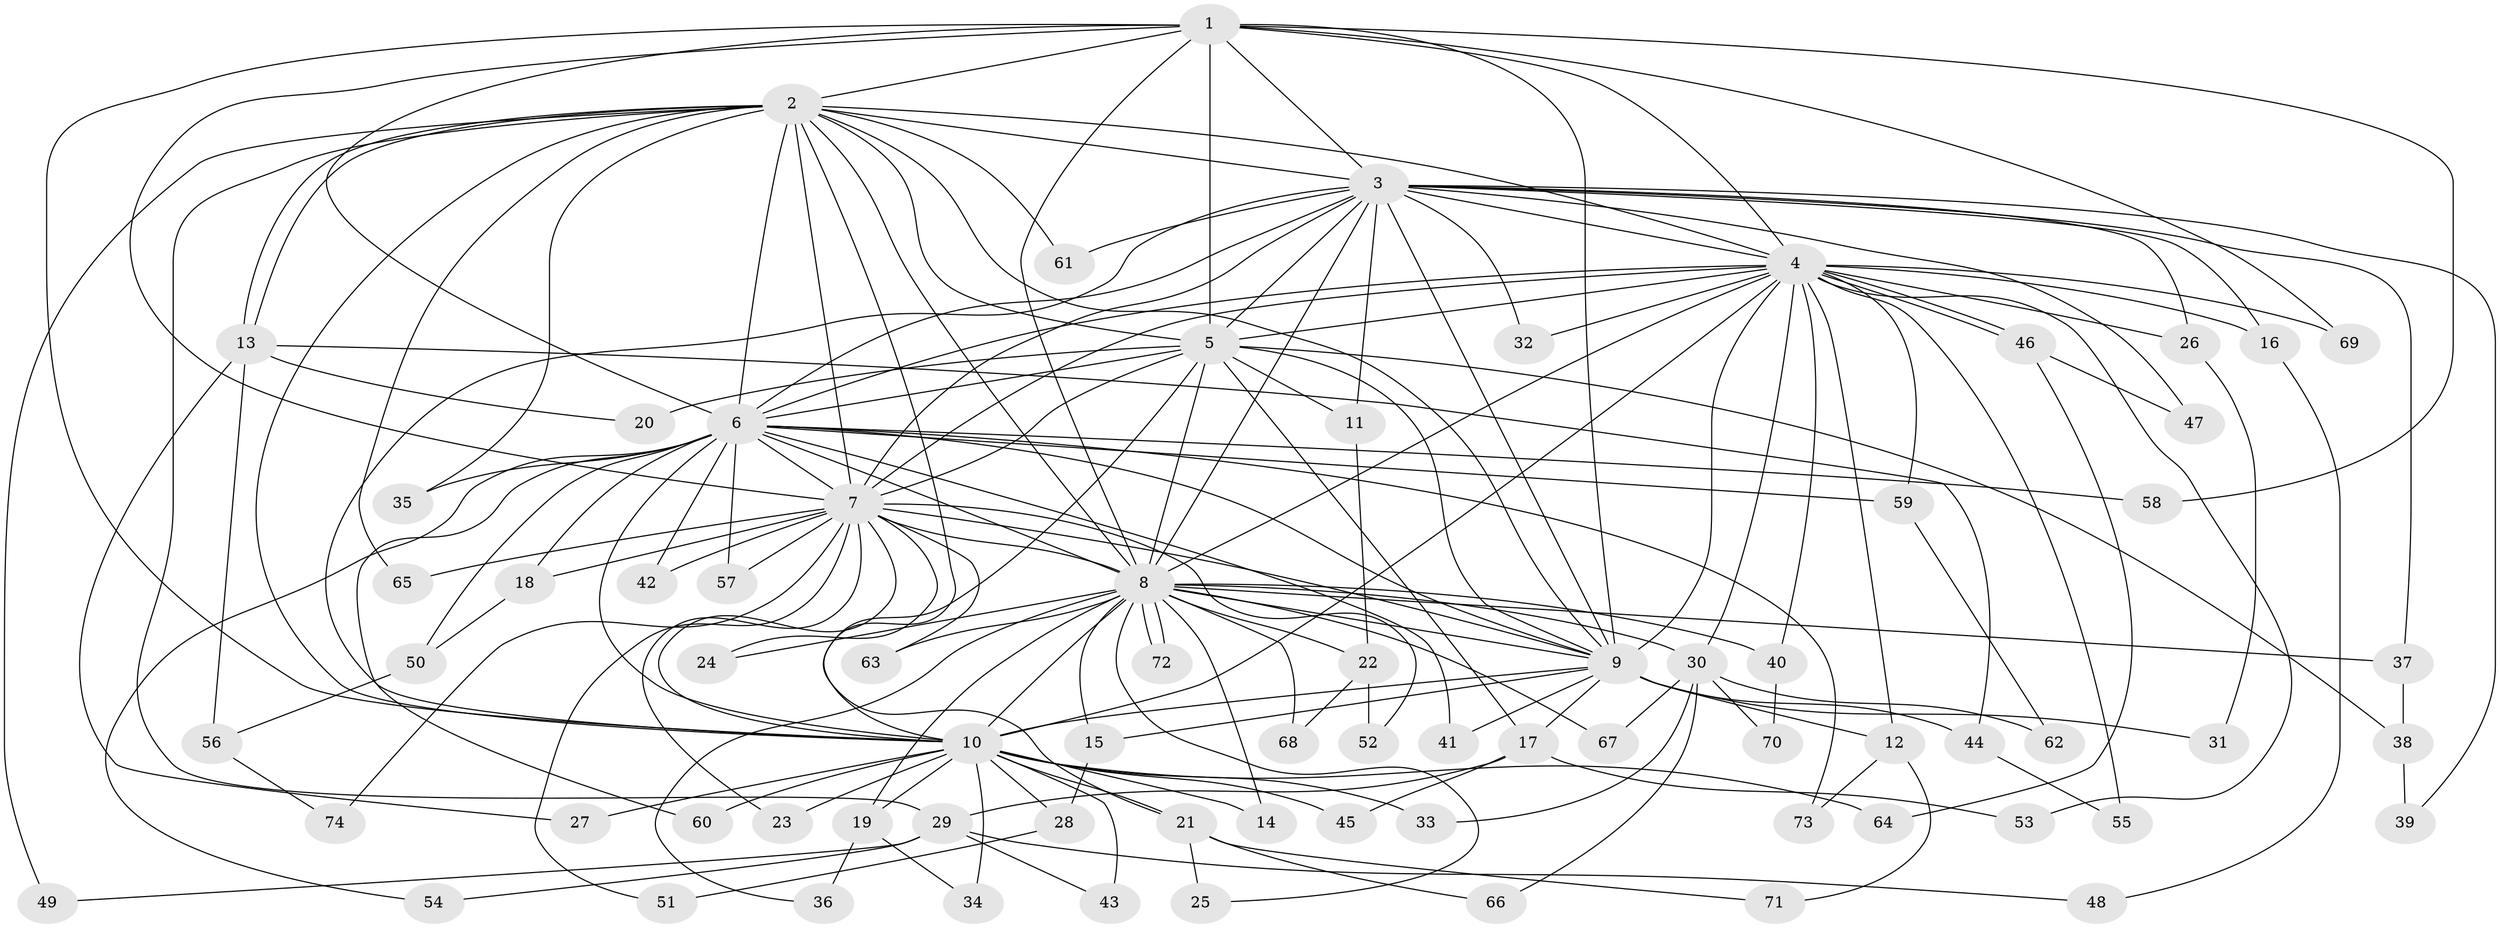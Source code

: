 // coarse degree distribution, {14: 0.0425531914893617, 12: 0.02127659574468085, 18: 0.06382978723404255, 3: 0.2978723404255319, 5: 0.0851063829787234, 2: 0.3617021276595745, 11: 0.02127659574468085, 15: 0.02127659574468085, 17: 0.02127659574468085, 6: 0.02127659574468085, 1: 0.02127659574468085, 4: 0.02127659574468085}
// Generated by graph-tools (version 1.1) at 2025/36/03/04/25 23:36:20]
// undirected, 74 vertices, 173 edges
graph export_dot {
  node [color=gray90,style=filled];
  1;
  2;
  3;
  4;
  5;
  6;
  7;
  8;
  9;
  10;
  11;
  12;
  13;
  14;
  15;
  16;
  17;
  18;
  19;
  20;
  21;
  22;
  23;
  24;
  25;
  26;
  27;
  28;
  29;
  30;
  31;
  32;
  33;
  34;
  35;
  36;
  37;
  38;
  39;
  40;
  41;
  42;
  43;
  44;
  45;
  46;
  47;
  48;
  49;
  50;
  51;
  52;
  53;
  54;
  55;
  56;
  57;
  58;
  59;
  60;
  61;
  62;
  63;
  64;
  65;
  66;
  67;
  68;
  69;
  70;
  71;
  72;
  73;
  74;
  1 -- 2;
  1 -- 3;
  1 -- 4;
  1 -- 5;
  1 -- 6;
  1 -- 7;
  1 -- 8;
  1 -- 9;
  1 -- 10;
  1 -- 58;
  1 -- 69;
  2 -- 3;
  2 -- 4;
  2 -- 5;
  2 -- 6;
  2 -- 7;
  2 -- 8;
  2 -- 9;
  2 -- 10;
  2 -- 13;
  2 -- 13;
  2 -- 21;
  2 -- 29;
  2 -- 35;
  2 -- 49;
  2 -- 61;
  2 -- 65;
  3 -- 4;
  3 -- 5;
  3 -- 6;
  3 -- 7;
  3 -- 8;
  3 -- 9;
  3 -- 10;
  3 -- 11;
  3 -- 16;
  3 -- 26;
  3 -- 32;
  3 -- 37;
  3 -- 39;
  3 -- 47;
  3 -- 61;
  4 -- 5;
  4 -- 6;
  4 -- 7;
  4 -- 8;
  4 -- 9;
  4 -- 10;
  4 -- 12;
  4 -- 16;
  4 -- 26;
  4 -- 30;
  4 -- 32;
  4 -- 40;
  4 -- 46;
  4 -- 46;
  4 -- 53;
  4 -- 55;
  4 -- 59;
  4 -- 69;
  5 -- 6;
  5 -- 7;
  5 -- 8;
  5 -- 9;
  5 -- 10;
  5 -- 11;
  5 -- 17;
  5 -- 20;
  5 -- 38;
  6 -- 7;
  6 -- 8;
  6 -- 9;
  6 -- 10;
  6 -- 18;
  6 -- 35;
  6 -- 41;
  6 -- 42;
  6 -- 50;
  6 -- 54;
  6 -- 57;
  6 -- 58;
  6 -- 59;
  6 -- 60;
  6 -- 73;
  7 -- 8;
  7 -- 9;
  7 -- 10;
  7 -- 18;
  7 -- 23;
  7 -- 24;
  7 -- 42;
  7 -- 51;
  7 -- 52;
  7 -- 57;
  7 -- 63;
  7 -- 65;
  7 -- 74;
  8 -- 9;
  8 -- 10;
  8 -- 14;
  8 -- 15;
  8 -- 19;
  8 -- 22;
  8 -- 24;
  8 -- 25;
  8 -- 30;
  8 -- 36;
  8 -- 37;
  8 -- 40;
  8 -- 63;
  8 -- 67;
  8 -- 68;
  8 -- 72;
  8 -- 72;
  9 -- 10;
  9 -- 12;
  9 -- 15;
  9 -- 17;
  9 -- 31;
  9 -- 41;
  9 -- 44;
  10 -- 14;
  10 -- 19;
  10 -- 21;
  10 -- 23;
  10 -- 27;
  10 -- 28;
  10 -- 33;
  10 -- 34;
  10 -- 43;
  10 -- 45;
  10 -- 60;
  10 -- 64;
  11 -- 22;
  12 -- 71;
  12 -- 73;
  13 -- 20;
  13 -- 27;
  13 -- 44;
  13 -- 56;
  15 -- 28;
  16 -- 48;
  17 -- 29;
  17 -- 45;
  17 -- 53;
  18 -- 50;
  19 -- 34;
  19 -- 36;
  21 -- 25;
  21 -- 66;
  21 -- 71;
  22 -- 52;
  22 -- 68;
  26 -- 31;
  28 -- 51;
  29 -- 43;
  29 -- 48;
  29 -- 49;
  29 -- 54;
  30 -- 33;
  30 -- 62;
  30 -- 66;
  30 -- 67;
  30 -- 70;
  37 -- 38;
  38 -- 39;
  40 -- 70;
  44 -- 55;
  46 -- 47;
  46 -- 64;
  50 -- 56;
  56 -- 74;
  59 -- 62;
}
